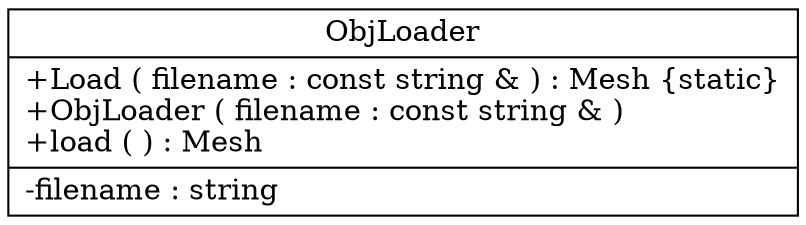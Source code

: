 digraph ObjLoader
{
graph [ rankdir="RL" ]
"d5/dd8/class_obj_loader" [ label="ObjLoader\n|+Load ( filename : const string & ) : Mesh \{static\}\l+ObjLoader ( filename : const string & )\l+load (  ) : Mesh\l|-filename : string\l" shape="record" ]
}